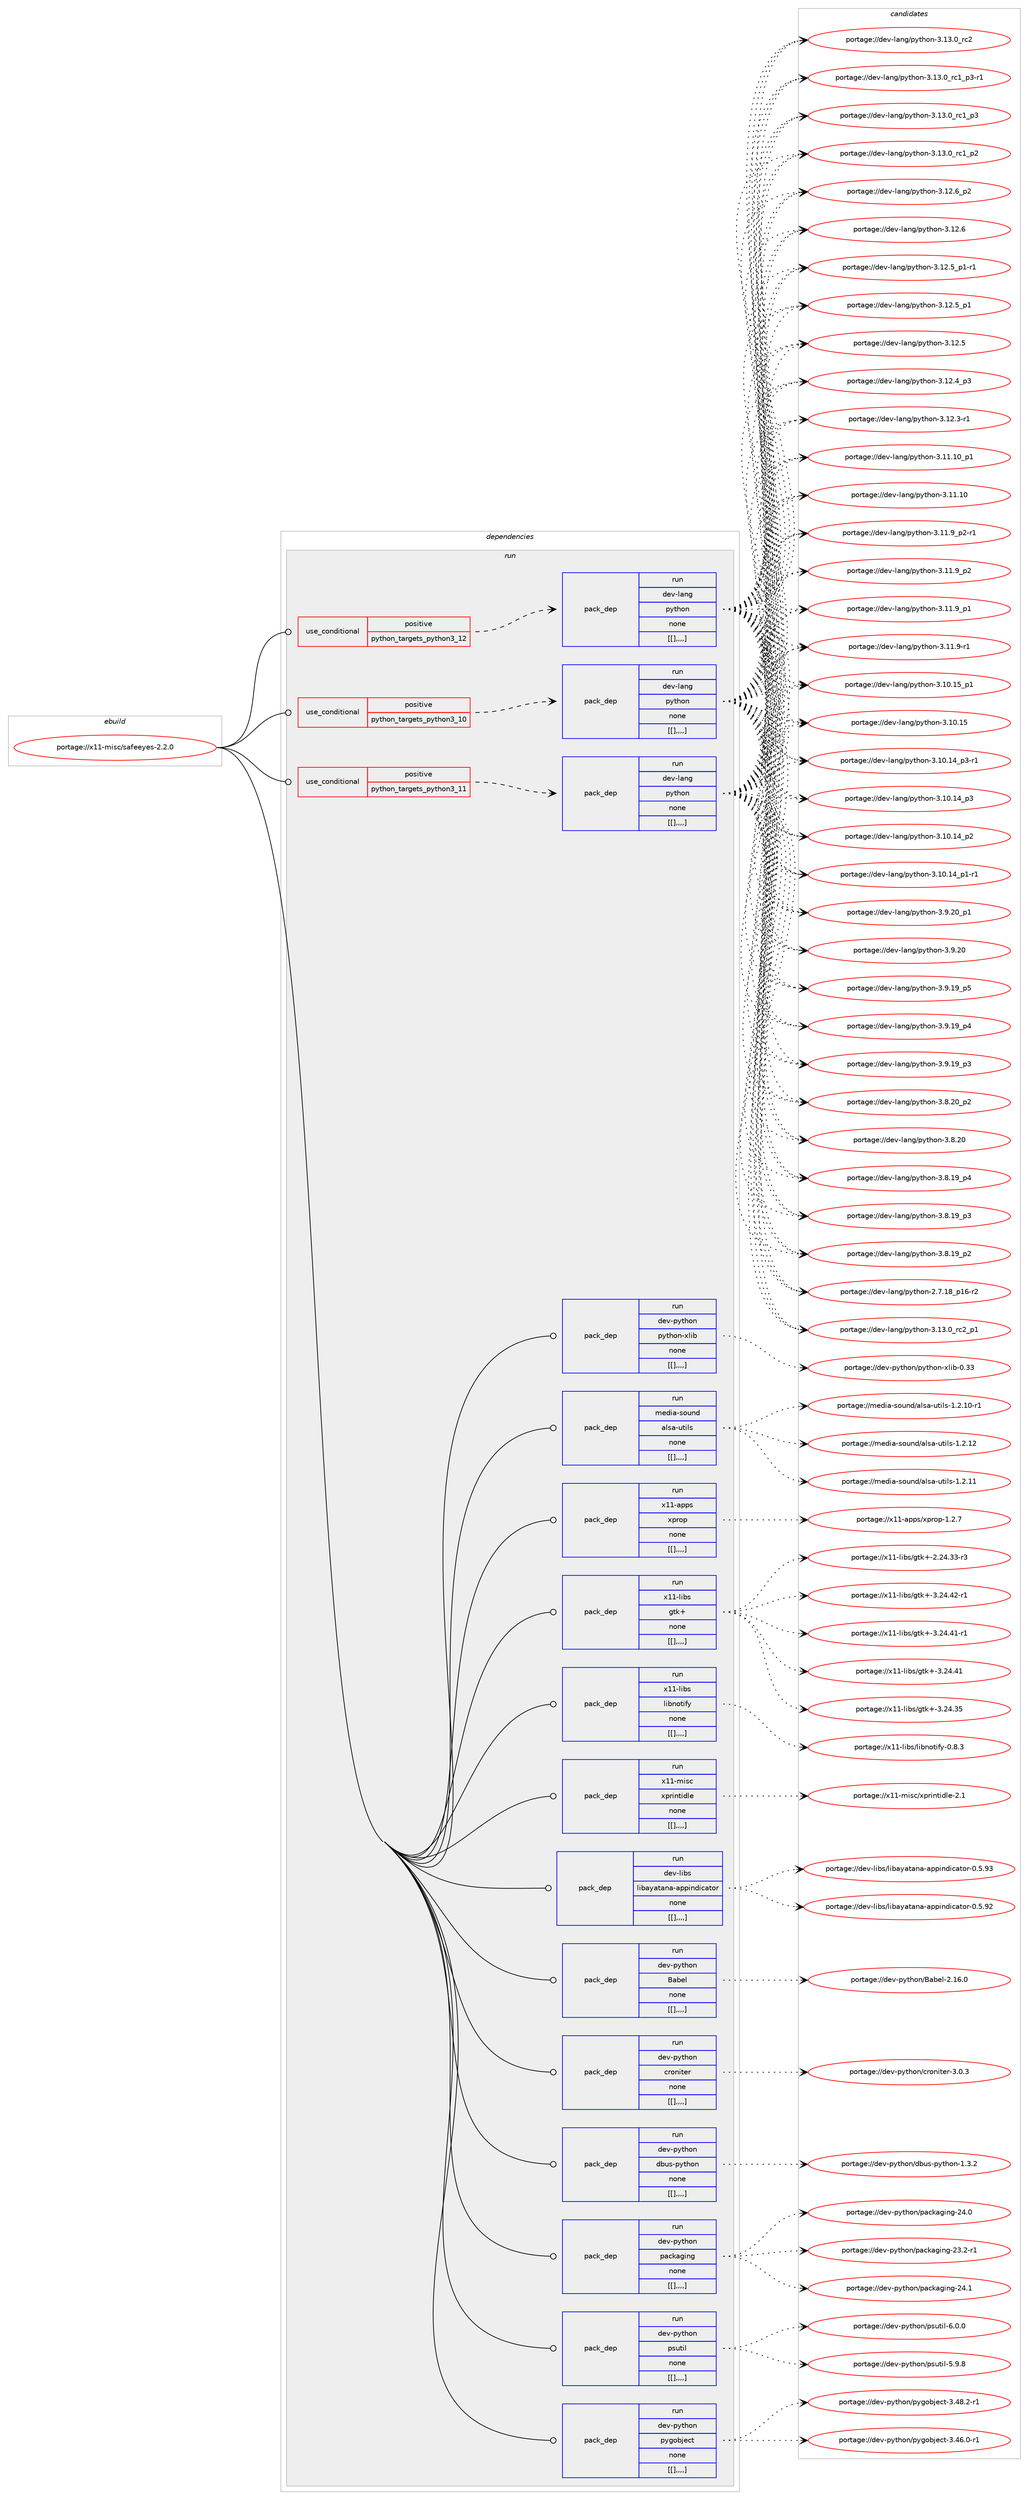 digraph prolog {

# *************
# Graph options
# *************

newrank=true;
concentrate=true;
compound=true;
graph [rankdir=LR,fontname=Helvetica,fontsize=10,ranksep=1.5];#, ranksep=2.5, nodesep=0.2];
edge  [arrowhead=vee];
node  [fontname=Helvetica,fontsize=10];

# **********
# The ebuild
# **********

subgraph cluster_leftcol {
color=gray;
label=<<i>ebuild</i>>;
id [label="portage://x11-misc/safeeyes-2.2.0", color=red, width=4, href="../x11-misc/safeeyes-2.2.0.svg"];
}

# ****************
# The dependencies
# ****************

subgraph cluster_midcol {
color=gray;
label=<<i>dependencies</i>>;
subgraph cluster_compile {
fillcolor="#eeeeee";
style=filled;
label=<<i>compile</i>>;
}
subgraph cluster_compileandrun {
fillcolor="#eeeeee";
style=filled;
label=<<i>compile and run</i>>;
}
subgraph cluster_run {
fillcolor="#eeeeee";
style=filled;
label=<<i>run</i>>;
subgraph cond127798 {
dependency476284 [label=<<TABLE BORDER="0" CELLBORDER="1" CELLSPACING="0" CELLPADDING="4"><TR><TD ROWSPAN="3" CELLPADDING="10">use_conditional</TD></TR><TR><TD>positive</TD></TR><TR><TD>python_targets_python3_10</TD></TR></TABLE>>, shape=none, color=red];
subgraph pack345068 {
dependency476285 [label=<<TABLE BORDER="0" CELLBORDER="1" CELLSPACING="0" CELLPADDING="4" WIDTH="220"><TR><TD ROWSPAN="6" CELLPADDING="30">pack_dep</TD></TR><TR><TD WIDTH="110">run</TD></TR><TR><TD>dev-lang</TD></TR><TR><TD>python</TD></TR><TR><TD>none</TD></TR><TR><TD>[[],,,,]</TD></TR></TABLE>>, shape=none, color=blue];
}
dependency476284:e -> dependency476285:w [weight=20,style="dashed",arrowhead="vee"];
}
id:e -> dependency476284:w [weight=20,style="solid",arrowhead="odot"];
subgraph cond127799 {
dependency476286 [label=<<TABLE BORDER="0" CELLBORDER="1" CELLSPACING="0" CELLPADDING="4"><TR><TD ROWSPAN="3" CELLPADDING="10">use_conditional</TD></TR><TR><TD>positive</TD></TR><TR><TD>python_targets_python3_11</TD></TR></TABLE>>, shape=none, color=red];
subgraph pack345069 {
dependency476287 [label=<<TABLE BORDER="0" CELLBORDER="1" CELLSPACING="0" CELLPADDING="4" WIDTH="220"><TR><TD ROWSPAN="6" CELLPADDING="30">pack_dep</TD></TR><TR><TD WIDTH="110">run</TD></TR><TR><TD>dev-lang</TD></TR><TR><TD>python</TD></TR><TR><TD>none</TD></TR><TR><TD>[[],,,,]</TD></TR></TABLE>>, shape=none, color=blue];
}
dependency476286:e -> dependency476287:w [weight=20,style="dashed",arrowhead="vee"];
}
id:e -> dependency476286:w [weight=20,style="solid",arrowhead="odot"];
subgraph cond127800 {
dependency476288 [label=<<TABLE BORDER="0" CELLBORDER="1" CELLSPACING="0" CELLPADDING="4"><TR><TD ROWSPAN="3" CELLPADDING="10">use_conditional</TD></TR><TR><TD>positive</TD></TR><TR><TD>python_targets_python3_12</TD></TR></TABLE>>, shape=none, color=red];
subgraph pack345070 {
dependency476289 [label=<<TABLE BORDER="0" CELLBORDER="1" CELLSPACING="0" CELLPADDING="4" WIDTH="220"><TR><TD ROWSPAN="6" CELLPADDING="30">pack_dep</TD></TR><TR><TD WIDTH="110">run</TD></TR><TR><TD>dev-lang</TD></TR><TR><TD>python</TD></TR><TR><TD>none</TD></TR><TR><TD>[[],,,,]</TD></TR></TABLE>>, shape=none, color=blue];
}
dependency476288:e -> dependency476289:w [weight=20,style="dashed",arrowhead="vee"];
}
id:e -> dependency476288:w [weight=20,style="solid",arrowhead="odot"];
subgraph pack345071 {
dependency476290 [label=<<TABLE BORDER="0" CELLBORDER="1" CELLSPACING="0" CELLPADDING="4" WIDTH="220"><TR><TD ROWSPAN="6" CELLPADDING="30">pack_dep</TD></TR><TR><TD WIDTH="110">run</TD></TR><TR><TD>dev-libs</TD></TR><TR><TD>libayatana-appindicator</TD></TR><TR><TD>none</TD></TR><TR><TD>[[],,,,]</TD></TR></TABLE>>, shape=none, color=blue];
}
id:e -> dependency476290:w [weight=20,style="solid",arrowhead="odot"];
subgraph pack345072 {
dependency476291 [label=<<TABLE BORDER="0" CELLBORDER="1" CELLSPACING="0" CELLPADDING="4" WIDTH="220"><TR><TD ROWSPAN="6" CELLPADDING="30">pack_dep</TD></TR><TR><TD WIDTH="110">run</TD></TR><TR><TD>dev-python</TD></TR><TR><TD>Babel</TD></TR><TR><TD>none</TD></TR><TR><TD>[[],,,,]</TD></TR></TABLE>>, shape=none, color=blue];
}
id:e -> dependency476291:w [weight=20,style="solid",arrowhead="odot"];
subgraph pack345073 {
dependency476292 [label=<<TABLE BORDER="0" CELLBORDER="1" CELLSPACING="0" CELLPADDING="4" WIDTH="220"><TR><TD ROWSPAN="6" CELLPADDING="30">pack_dep</TD></TR><TR><TD WIDTH="110">run</TD></TR><TR><TD>dev-python</TD></TR><TR><TD>croniter</TD></TR><TR><TD>none</TD></TR><TR><TD>[[],,,,]</TD></TR></TABLE>>, shape=none, color=blue];
}
id:e -> dependency476292:w [weight=20,style="solid",arrowhead="odot"];
subgraph pack345074 {
dependency476293 [label=<<TABLE BORDER="0" CELLBORDER="1" CELLSPACING="0" CELLPADDING="4" WIDTH="220"><TR><TD ROWSPAN="6" CELLPADDING="30">pack_dep</TD></TR><TR><TD WIDTH="110">run</TD></TR><TR><TD>dev-python</TD></TR><TR><TD>dbus-python</TD></TR><TR><TD>none</TD></TR><TR><TD>[[],,,,]</TD></TR></TABLE>>, shape=none, color=blue];
}
id:e -> dependency476293:w [weight=20,style="solid",arrowhead="odot"];
subgraph pack345075 {
dependency476294 [label=<<TABLE BORDER="0" CELLBORDER="1" CELLSPACING="0" CELLPADDING="4" WIDTH="220"><TR><TD ROWSPAN="6" CELLPADDING="30">pack_dep</TD></TR><TR><TD WIDTH="110">run</TD></TR><TR><TD>dev-python</TD></TR><TR><TD>packaging</TD></TR><TR><TD>none</TD></TR><TR><TD>[[],,,,]</TD></TR></TABLE>>, shape=none, color=blue];
}
id:e -> dependency476294:w [weight=20,style="solid",arrowhead="odot"];
subgraph pack345076 {
dependency476295 [label=<<TABLE BORDER="0" CELLBORDER="1" CELLSPACING="0" CELLPADDING="4" WIDTH="220"><TR><TD ROWSPAN="6" CELLPADDING="30">pack_dep</TD></TR><TR><TD WIDTH="110">run</TD></TR><TR><TD>dev-python</TD></TR><TR><TD>psutil</TD></TR><TR><TD>none</TD></TR><TR><TD>[[],,,,]</TD></TR></TABLE>>, shape=none, color=blue];
}
id:e -> dependency476295:w [weight=20,style="solid",arrowhead="odot"];
subgraph pack345077 {
dependency476296 [label=<<TABLE BORDER="0" CELLBORDER="1" CELLSPACING="0" CELLPADDING="4" WIDTH="220"><TR><TD ROWSPAN="6" CELLPADDING="30">pack_dep</TD></TR><TR><TD WIDTH="110">run</TD></TR><TR><TD>dev-python</TD></TR><TR><TD>pygobject</TD></TR><TR><TD>none</TD></TR><TR><TD>[[],,,,]</TD></TR></TABLE>>, shape=none, color=blue];
}
id:e -> dependency476296:w [weight=20,style="solid",arrowhead="odot"];
subgraph pack345078 {
dependency476297 [label=<<TABLE BORDER="0" CELLBORDER="1" CELLSPACING="0" CELLPADDING="4" WIDTH="220"><TR><TD ROWSPAN="6" CELLPADDING="30">pack_dep</TD></TR><TR><TD WIDTH="110">run</TD></TR><TR><TD>dev-python</TD></TR><TR><TD>python-xlib</TD></TR><TR><TD>none</TD></TR><TR><TD>[[],,,,]</TD></TR></TABLE>>, shape=none, color=blue];
}
id:e -> dependency476297:w [weight=20,style="solid",arrowhead="odot"];
subgraph pack345079 {
dependency476298 [label=<<TABLE BORDER="0" CELLBORDER="1" CELLSPACING="0" CELLPADDING="4" WIDTH="220"><TR><TD ROWSPAN="6" CELLPADDING="30">pack_dep</TD></TR><TR><TD WIDTH="110">run</TD></TR><TR><TD>media-sound</TD></TR><TR><TD>alsa-utils</TD></TR><TR><TD>none</TD></TR><TR><TD>[[],,,,]</TD></TR></TABLE>>, shape=none, color=blue];
}
id:e -> dependency476298:w [weight=20,style="solid",arrowhead="odot"];
subgraph pack345080 {
dependency476299 [label=<<TABLE BORDER="0" CELLBORDER="1" CELLSPACING="0" CELLPADDING="4" WIDTH="220"><TR><TD ROWSPAN="6" CELLPADDING="30">pack_dep</TD></TR><TR><TD WIDTH="110">run</TD></TR><TR><TD>x11-apps</TD></TR><TR><TD>xprop</TD></TR><TR><TD>none</TD></TR><TR><TD>[[],,,,]</TD></TR></TABLE>>, shape=none, color=blue];
}
id:e -> dependency476299:w [weight=20,style="solid",arrowhead="odot"];
subgraph pack345081 {
dependency476300 [label=<<TABLE BORDER="0" CELLBORDER="1" CELLSPACING="0" CELLPADDING="4" WIDTH="220"><TR><TD ROWSPAN="6" CELLPADDING="30">pack_dep</TD></TR><TR><TD WIDTH="110">run</TD></TR><TR><TD>x11-libs</TD></TR><TR><TD>gtk+</TD></TR><TR><TD>none</TD></TR><TR><TD>[[],,,,]</TD></TR></TABLE>>, shape=none, color=blue];
}
id:e -> dependency476300:w [weight=20,style="solid",arrowhead="odot"];
subgraph pack345082 {
dependency476301 [label=<<TABLE BORDER="0" CELLBORDER="1" CELLSPACING="0" CELLPADDING="4" WIDTH="220"><TR><TD ROWSPAN="6" CELLPADDING="30">pack_dep</TD></TR><TR><TD WIDTH="110">run</TD></TR><TR><TD>x11-libs</TD></TR><TR><TD>libnotify</TD></TR><TR><TD>none</TD></TR><TR><TD>[[],,,,]</TD></TR></TABLE>>, shape=none, color=blue];
}
id:e -> dependency476301:w [weight=20,style="solid",arrowhead="odot"];
subgraph pack345083 {
dependency476302 [label=<<TABLE BORDER="0" CELLBORDER="1" CELLSPACING="0" CELLPADDING="4" WIDTH="220"><TR><TD ROWSPAN="6" CELLPADDING="30">pack_dep</TD></TR><TR><TD WIDTH="110">run</TD></TR><TR><TD>x11-misc</TD></TR><TR><TD>xprintidle</TD></TR><TR><TD>none</TD></TR><TR><TD>[[],,,,]</TD></TR></TABLE>>, shape=none, color=blue];
}
id:e -> dependency476302:w [weight=20,style="solid",arrowhead="odot"];
}
}

# **************
# The candidates
# **************

subgraph cluster_choices {
rank=same;
color=gray;
label=<<i>candidates</i>>;

subgraph choice345068 {
color=black;
nodesep=1;
choice100101118451089711010347112121116104111110455146495146489511499509511249 [label="portage://dev-lang/python-3.13.0_rc2_p1", color=red, width=4,href="../dev-lang/python-3.13.0_rc2_p1.svg"];
choice10010111845108971101034711212111610411111045514649514648951149950 [label="portage://dev-lang/python-3.13.0_rc2", color=red, width=4,href="../dev-lang/python-3.13.0_rc2.svg"];
choice1001011184510897110103471121211161041111104551464951464895114994995112514511449 [label="portage://dev-lang/python-3.13.0_rc1_p3-r1", color=red, width=4,href="../dev-lang/python-3.13.0_rc1_p3-r1.svg"];
choice100101118451089711010347112121116104111110455146495146489511499499511251 [label="portage://dev-lang/python-3.13.0_rc1_p3", color=red, width=4,href="../dev-lang/python-3.13.0_rc1_p3.svg"];
choice100101118451089711010347112121116104111110455146495146489511499499511250 [label="portage://dev-lang/python-3.13.0_rc1_p2", color=red, width=4,href="../dev-lang/python-3.13.0_rc1_p2.svg"];
choice100101118451089711010347112121116104111110455146495046549511250 [label="portage://dev-lang/python-3.12.6_p2", color=red, width=4,href="../dev-lang/python-3.12.6_p2.svg"];
choice10010111845108971101034711212111610411111045514649504654 [label="portage://dev-lang/python-3.12.6", color=red, width=4,href="../dev-lang/python-3.12.6.svg"];
choice1001011184510897110103471121211161041111104551464950465395112494511449 [label="portage://dev-lang/python-3.12.5_p1-r1", color=red, width=4,href="../dev-lang/python-3.12.5_p1-r1.svg"];
choice100101118451089711010347112121116104111110455146495046539511249 [label="portage://dev-lang/python-3.12.5_p1", color=red, width=4,href="../dev-lang/python-3.12.5_p1.svg"];
choice10010111845108971101034711212111610411111045514649504653 [label="portage://dev-lang/python-3.12.5", color=red, width=4,href="../dev-lang/python-3.12.5.svg"];
choice100101118451089711010347112121116104111110455146495046529511251 [label="portage://dev-lang/python-3.12.4_p3", color=red, width=4,href="../dev-lang/python-3.12.4_p3.svg"];
choice100101118451089711010347112121116104111110455146495046514511449 [label="portage://dev-lang/python-3.12.3-r1", color=red, width=4,href="../dev-lang/python-3.12.3-r1.svg"];
choice10010111845108971101034711212111610411111045514649494649489511249 [label="portage://dev-lang/python-3.11.10_p1", color=red, width=4,href="../dev-lang/python-3.11.10_p1.svg"];
choice1001011184510897110103471121211161041111104551464949464948 [label="portage://dev-lang/python-3.11.10", color=red, width=4,href="../dev-lang/python-3.11.10.svg"];
choice1001011184510897110103471121211161041111104551464949465795112504511449 [label="portage://dev-lang/python-3.11.9_p2-r1", color=red, width=4,href="../dev-lang/python-3.11.9_p2-r1.svg"];
choice100101118451089711010347112121116104111110455146494946579511250 [label="portage://dev-lang/python-3.11.9_p2", color=red, width=4,href="../dev-lang/python-3.11.9_p2.svg"];
choice100101118451089711010347112121116104111110455146494946579511249 [label="portage://dev-lang/python-3.11.9_p1", color=red, width=4,href="../dev-lang/python-3.11.9_p1.svg"];
choice100101118451089711010347112121116104111110455146494946574511449 [label="portage://dev-lang/python-3.11.9-r1", color=red, width=4,href="../dev-lang/python-3.11.9-r1.svg"];
choice10010111845108971101034711212111610411111045514649484649539511249 [label="portage://dev-lang/python-3.10.15_p1", color=red, width=4,href="../dev-lang/python-3.10.15_p1.svg"];
choice1001011184510897110103471121211161041111104551464948464953 [label="portage://dev-lang/python-3.10.15", color=red, width=4,href="../dev-lang/python-3.10.15.svg"];
choice100101118451089711010347112121116104111110455146494846495295112514511449 [label="portage://dev-lang/python-3.10.14_p3-r1", color=red, width=4,href="../dev-lang/python-3.10.14_p3-r1.svg"];
choice10010111845108971101034711212111610411111045514649484649529511251 [label="portage://dev-lang/python-3.10.14_p3", color=red, width=4,href="../dev-lang/python-3.10.14_p3.svg"];
choice10010111845108971101034711212111610411111045514649484649529511250 [label="portage://dev-lang/python-3.10.14_p2", color=red, width=4,href="../dev-lang/python-3.10.14_p2.svg"];
choice100101118451089711010347112121116104111110455146494846495295112494511449 [label="portage://dev-lang/python-3.10.14_p1-r1", color=red, width=4,href="../dev-lang/python-3.10.14_p1-r1.svg"];
choice100101118451089711010347112121116104111110455146574650489511249 [label="portage://dev-lang/python-3.9.20_p1", color=red, width=4,href="../dev-lang/python-3.9.20_p1.svg"];
choice10010111845108971101034711212111610411111045514657465048 [label="portage://dev-lang/python-3.9.20", color=red, width=4,href="../dev-lang/python-3.9.20.svg"];
choice100101118451089711010347112121116104111110455146574649579511253 [label="portage://dev-lang/python-3.9.19_p5", color=red, width=4,href="../dev-lang/python-3.9.19_p5.svg"];
choice100101118451089711010347112121116104111110455146574649579511252 [label="portage://dev-lang/python-3.9.19_p4", color=red, width=4,href="../dev-lang/python-3.9.19_p4.svg"];
choice100101118451089711010347112121116104111110455146574649579511251 [label="portage://dev-lang/python-3.9.19_p3", color=red, width=4,href="../dev-lang/python-3.9.19_p3.svg"];
choice100101118451089711010347112121116104111110455146564650489511250 [label="portage://dev-lang/python-3.8.20_p2", color=red, width=4,href="../dev-lang/python-3.8.20_p2.svg"];
choice10010111845108971101034711212111610411111045514656465048 [label="portage://dev-lang/python-3.8.20", color=red, width=4,href="../dev-lang/python-3.8.20.svg"];
choice100101118451089711010347112121116104111110455146564649579511252 [label="portage://dev-lang/python-3.8.19_p4", color=red, width=4,href="../dev-lang/python-3.8.19_p4.svg"];
choice100101118451089711010347112121116104111110455146564649579511251 [label="portage://dev-lang/python-3.8.19_p3", color=red, width=4,href="../dev-lang/python-3.8.19_p3.svg"];
choice100101118451089711010347112121116104111110455146564649579511250 [label="portage://dev-lang/python-3.8.19_p2", color=red, width=4,href="../dev-lang/python-3.8.19_p2.svg"];
choice100101118451089711010347112121116104111110455046554649569511249544511450 [label="portage://dev-lang/python-2.7.18_p16-r2", color=red, width=4,href="../dev-lang/python-2.7.18_p16-r2.svg"];
dependency476285:e -> choice100101118451089711010347112121116104111110455146495146489511499509511249:w [style=dotted,weight="100"];
dependency476285:e -> choice10010111845108971101034711212111610411111045514649514648951149950:w [style=dotted,weight="100"];
dependency476285:e -> choice1001011184510897110103471121211161041111104551464951464895114994995112514511449:w [style=dotted,weight="100"];
dependency476285:e -> choice100101118451089711010347112121116104111110455146495146489511499499511251:w [style=dotted,weight="100"];
dependency476285:e -> choice100101118451089711010347112121116104111110455146495146489511499499511250:w [style=dotted,weight="100"];
dependency476285:e -> choice100101118451089711010347112121116104111110455146495046549511250:w [style=dotted,weight="100"];
dependency476285:e -> choice10010111845108971101034711212111610411111045514649504654:w [style=dotted,weight="100"];
dependency476285:e -> choice1001011184510897110103471121211161041111104551464950465395112494511449:w [style=dotted,weight="100"];
dependency476285:e -> choice100101118451089711010347112121116104111110455146495046539511249:w [style=dotted,weight="100"];
dependency476285:e -> choice10010111845108971101034711212111610411111045514649504653:w [style=dotted,weight="100"];
dependency476285:e -> choice100101118451089711010347112121116104111110455146495046529511251:w [style=dotted,weight="100"];
dependency476285:e -> choice100101118451089711010347112121116104111110455146495046514511449:w [style=dotted,weight="100"];
dependency476285:e -> choice10010111845108971101034711212111610411111045514649494649489511249:w [style=dotted,weight="100"];
dependency476285:e -> choice1001011184510897110103471121211161041111104551464949464948:w [style=dotted,weight="100"];
dependency476285:e -> choice1001011184510897110103471121211161041111104551464949465795112504511449:w [style=dotted,weight="100"];
dependency476285:e -> choice100101118451089711010347112121116104111110455146494946579511250:w [style=dotted,weight="100"];
dependency476285:e -> choice100101118451089711010347112121116104111110455146494946579511249:w [style=dotted,weight="100"];
dependency476285:e -> choice100101118451089711010347112121116104111110455146494946574511449:w [style=dotted,weight="100"];
dependency476285:e -> choice10010111845108971101034711212111610411111045514649484649539511249:w [style=dotted,weight="100"];
dependency476285:e -> choice1001011184510897110103471121211161041111104551464948464953:w [style=dotted,weight="100"];
dependency476285:e -> choice100101118451089711010347112121116104111110455146494846495295112514511449:w [style=dotted,weight="100"];
dependency476285:e -> choice10010111845108971101034711212111610411111045514649484649529511251:w [style=dotted,weight="100"];
dependency476285:e -> choice10010111845108971101034711212111610411111045514649484649529511250:w [style=dotted,weight="100"];
dependency476285:e -> choice100101118451089711010347112121116104111110455146494846495295112494511449:w [style=dotted,weight="100"];
dependency476285:e -> choice100101118451089711010347112121116104111110455146574650489511249:w [style=dotted,weight="100"];
dependency476285:e -> choice10010111845108971101034711212111610411111045514657465048:w [style=dotted,weight="100"];
dependency476285:e -> choice100101118451089711010347112121116104111110455146574649579511253:w [style=dotted,weight="100"];
dependency476285:e -> choice100101118451089711010347112121116104111110455146574649579511252:w [style=dotted,weight="100"];
dependency476285:e -> choice100101118451089711010347112121116104111110455146574649579511251:w [style=dotted,weight="100"];
dependency476285:e -> choice100101118451089711010347112121116104111110455146564650489511250:w [style=dotted,weight="100"];
dependency476285:e -> choice10010111845108971101034711212111610411111045514656465048:w [style=dotted,weight="100"];
dependency476285:e -> choice100101118451089711010347112121116104111110455146564649579511252:w [style=dotted,weight="100"];
dependency476285:e -> choice100101118451089711010347112121116104111110455146564649579511251:w [style=dotted,weight="100"];
dependency476285:e -> choice100101118451089711010347112121116104111110455146564649579511250:w [style=dotted,weight="100"];
dependency476285:e -> choice100101118451089711010347112121116104111110455046554649569511249544511450:w [style=dotted,weight="100"];
}
subgraph choice345069 {
color=black;
nodesep=1;
choice100101118451089711010347112121116104111110455146495146489511499509511249 [label="portage://dev-lang/python-3.13.0_rc2_p1", color=red, width=4,href="../dev-lang/python-3.13.0_rc2_p1.svg"];
choice10010111845108971101034711212111610411111045514649514648951149950 [label="portage://dev-lang/python-3.13.0_rc2", color=red, width=4,href="../dev-lang/python-3.13.0_rc2.svg"];
choice1001011184510897110103471121211161041111104551464951464895114994995112514511449 [label="portage://dev-lang/python-3.13.0_rc1_p3-r1", color=red, width=4,href="../dev-lang/python-3.13.0_rc1_p3-r1.svg"];
choice100101118451089711010347112121116104111110455146495146489511499499511251 [label="portage://dev-lang/python-3.13.0_rc1_p3", color=red, width=4,href="../dev-lang/python-3.13.0_rc1_p3.svg"];
choice100101118451089711010347112121116104111110455146495146489511499499511250 [label="portage://dev-lang/python-3.13.0_rc1_p2", color=red, width=4,href="../dev-lang/python-3.13.0_rc1_p2.svg"];
choice100101118451089711010347112121116104111110455146495046549511250 [label="portage://dev-lang/python-3.12.6_p2", color=red, width=4,href="../dev-lang/python-3.12.6_p2.svg"];
choice10010111845108971101034711212111610411111045514649504654 [label="portage://dev-lang/python-3.12.6", color=red, width=4,href="../dev-lang/python-3.12.6.svg"];
choice1001011184510897110103471121211161041111104551464950465395112494511449 [label="portage://dev-lang/python-3.12.5_p1-r1", color=red, width=4,href="../dev-lang/python-3.12.5_p1-r1.svg"];
choice100101118451089711010347112121116104111110455146495046539511249 [label="portage://dev-lang/python-3.12.5_p1", color=red, width=4,href="../dev-lang/python-3.12.5_p1.svg"];
choice10010111845108971101034711212111610411111045514649504653 [label="portage://dev-lang/python-3.12.5", color=red, width=4,href="../dev-lang/python-3.12.5.svg"];
choice100101118451089711010347112121116104111110455146495046529511251 [label="portage://dev-lang/python-3.12.4_p3", color=red, width=4,href="../dev-lang/python-3.12.4_p3.svg"];
choice100101118451089711010347112121116104111110455146495046514511449 [label="portage://dev-lang/python-3.12.3-r1", color=red, width=4,href="../dev-lang/python-3.12.3-r1.svg"];
choice10010111845108971101034711212111610411111045514649494649489511249 [label="portage://dev-lang/python-3.11.10_p1", color=red, width=4,href="../dev-lang/python-3.11.10_p1.svg"];
choice1001011184510897110103471121211161041111104551464949464948 [label="portage://dev-lang/python-3.11.10", color=red, width=4,href="../dev-lang/python-3.11.10.svg"];
choice1001011184510897110103471121211161041111104551464949465795112504511449 [label="portage://dev-lang/python-3.11.9_p2-r1", color=red, width=4,href="../dev-lang/python-3.11.9_p2-r1.svg"];
choice100101118451089711010347112121116104111110455146494946579511250 [label="portage://dev-lang/python-3.11.9_p2", color=red, width=4,href="../dev-lang/python-3.11.9_p2.svg"];
choice100101118451089711010347112121116104111110455146494946579511249 [label="portage://dev-lang/python-3.11.9_p1", color=red, width=4,href="../dev-lang/python-3.11.9_p1.svg"];
choice100101118451089711010347112121116104111110455146494946574511449 [label="portage://dev-lang/python-3.11.9-r1", color=red, width=4,href="../dev-lang/python-3.11.9-r1.svg"];
choice10010111845108971101034711212111610411111045514649484649539511249 [label="portage://dev-lang/python-3.10.15_p1", color=red, width=4,href="../dev-lang/python-3.10.15_p1.svg"];
choice1001011184510897110103471121211161041111104551464948464953 [label="portage://dev-lang/python-3.10.15", color=red, width=4,href="../dev-lang/python-3.10.15.svg"];
choice100101118451089711010347112121116104111110455146494846495295112514511449 [label="portage://dev-lang/python-3.10.14_p3-r1", color=red, width=4,href="../dev-lang/python-3.10.14_p3-r1.svg"];
choice10010111845108971101034711212111610411111045514649484649529511251 [label="portage://dev-lang/python-3.10.14_p3", color=red, width=4,href="../dev-lang/python-3.10.14_p3.svg"];
choice10010111845108971101034711212111610411111045514649484649529511250 [label="portage://dev-lang/python-3.10.14_p2", color=red, width=4,href="../dev-lang/python-3.10.14_p2.svg"];
choice100101118451089711010347112121116104111110455146494846495295112494511449 [label="portage://dev-lang/python-3.10.14_p1-r1", color=red, width=4,href="../dev-lang/python-3.10.14_p1-r1.svg"];
choice100101118451089711010347112121116104111110455146574650489511249 [label="portage://dev-lang/python-3.9.20_p1", color=red, width=4,href="../dev-lang/python-3.9.20_p1.svg"];
choice10010111845108971101034711212111610411111045514657465048 [label="portage://dev-lang/python-3.9.20", color=red, width=4,href="../dev-lang/python-3.9.20.svg"];
choice100101118451089711010347112121116104111110455146574649579511253 [label="portage://dev-lang/python-3.9.19_p5", color=red, width=4,href="../dev-lang/python-3.9.19_p5.svg"];
choice100101118451089711010347112121116104111110455146574649579511252 [label="portage://dev-lang/python-3.9.19_p4", color=red, width=4,href="../dev-lang/python-3.9.19_p4.svg"];
choice100101118451089711010347112121116104111110455146574649579511251 [label="portage://dev-lang/python-3.9.19_p3", color=red, width=4,href="../dev-lang/python-3.9.19_p3.svg"];
choice100101118451089711010347112121116104111110455146564650489511250 [label="portage://dev-lang/python-3.8.20_p2", color=red, width=4,href="../dev-lang/python-3.8.20_p2.svg"];
choice10010111845108971101034711212111610411111045514656465048 [label="portage://dev-lang/python-3.8.20", color=red, width=4,href="../dev-lang/python-3.8.20.svg"];
choice100101118451089711010347112121116104111110455146564649579511252 [label="portage://dev-lang/python-3.8.19_p4", color=red, width=4,href="../dev-lang/python-3.8.19_p4.svg"];
choice100101118451089711010347112121116104111110455146564649579511251 [label="portage://dev-lang/python-3.8.19_p3", color=red, width=4,href="../dev-lang/python-3.8.19_p3.svg"];
choice100101118451089711010347112121116104111110455146564649579511250 [label="portage://dev-lang/python-3.8.19_p2", color=red, width=4,href="../dev-lang/python-3.8.19_p2.svg"];
choice100101118451089711010347112121116104111110455046554649569511249544511450 [label="portage://dev-lang/python-2.7.18_p16-r2", color=red, width=4,href="../dev-lang/python-2.7.18_p16-r2.svg"];
dependency476287:e -> choice100101118451089711010347112121116104111110455146495146489511499509511249:w [style=dotted,weight="100"];
dependency476287:e -> choice10010111845108971101034711212111610411111045514649514648951149950:w [style=dotted,weight="100"];
dependency476287:e -> choice1001011184510897110103471121211161041111104551464951464895114994995112514511449:w [style=dotted,weight="100"];
dependency476287:e -> choice100101118451089711010347112121116104111110455146495146489511499499511251:w [style=dotted,weight="100"];
dependency476287:e -> choice100101118451089711010347112121116104111110455146495146489511499499511250:w [style=dotted,weight="100"];
dependency476287:e -> choice100101118451089711010347112121116104111110455146495046549511250:w [style=dotted,weight="100"];
dependency476287:e -> choice10010111845108971101034711212111610411111045514649504654:w [style=dotted,weight="100"];
dependency476287:e -> choice1001011184510897110103471121211161041111104551464950465395112494511449:w [style=dotted,weight="100"];
dependency476287:e -> choice100101118451089711010347112121116104111110455146495046539511249:w [style=dotted,weight="100"];
dependency476287:e -> choice10010111845108971101034711212111610411111045514649504653:w [style=dotted,weight="100"];
dependency476287:e -> choice100101118451089711010347112121116104111110455146495046529511251:w [style=dotted,weight="100"];
dependency476287:e -> choice100101118451089711010347112121116104111110455146495046514511449:w [style=dotted,weight="100"];
dependency476287:e -> choice10010111845108971101034711212111610411111045514649494649489511249:w [style=dotted,weight="100"];
dependency476287:e -> choice1001011184510897110103471121211161041111104551464949464948:w [style=dotted,weight="100"];
dependency476287:e -> choice1001011184510897110103471121211161041111104551464949465795112504511449:w [style=dotted,weight="100"];
dependency476287:e -> choice100101118451089711010347112121116104111110455146494946579511250:w [style=dotted,weight="100"];
dependency476287:e -> choice100101118451089711010347112121116104111110455146494946579511249:w [style=dotted,weight="100"];
dependency476287:e -> choice100101118451089711010347112121116104111110455146494946574511449:w [style=dotted,weight="100"];
dependency476287:e -> choice10010111845108971101034711212111610411111045514649484649539511249:w [style=dotted,weight="100"];
dependency476287:e -> choice1001011184510897110103471121211161041111104551464948464953:w [style=dotted,weight="100"];
dependency476287:e -> choice100101118451089711010347112121116104111110455146494846495295112514511449:w [style=dotted,weight="100"];
dependency476287:e -> choice10010111845108971101034711212111610411111045514649484649529511251:w [style=dotted,weight="100"];
dependency476287:e -> choice10010111845108971101034711212111610411111045514649484649529511250:w [style=dotted,weight="100"];
dependency476287:e -> choice100101118451089711010347112121116104111110455146494846495295112494511449:w [style=dotted,weight="100"];
dependency476287:e -> choice100101118451089711010347112121116104111110455146574650489511249:w [style=dotted,weight="100"];
dependency476287:e -> choice10010111845108971101034711212111610411111045514657465048:w [style=dotted,weight="100"];
dependency476287:e -> choice100101118451089711010347112121116104111110455146574649579511253:w [style=dotted,weight="100"];
dependency476287:e -> choice100101118451089711010347112121116104111110455146574649579511252:w [style=dotted,weight="100"];
dependency476287:e -> choice100101118451089711010347112121116104111110455146574649579511251:w [style=dotted,weight="100"];
dependency476287:e -> choice100101118451089711010347112121116104111110455146564650489511250:w [style=dotted,weight="100"];
dependency476287:e -> choice10010111845108971101034711212111610411111045514656465048:w [style=dotted,weight="100"];
dependency476287:e -> choice100101118451089711010347112121116104111110455146564649579511252:w [style=dotted,weight="100"];
dependency476287:e -> choice100101118451089711010347112121116104111110455146564649579511251:w [style=dotted,weight="100"];
dependency476287:e -> choice100101118451089711010347112121116104111110455146564649579511250:w [style=dotted,weight="100"];
dependency476287:e -> choice100101118451089711010347112121116104111110455046554649569511249544511450:w [style=dotted,weight="100"];
}
subgraph choice345070 {
color=black;
nodesep=1;
choice100101118451089711010347112121116104111110455146495146489511499509511249 [label="portage://dev-lang/python-3.13.0_rc2_p1", color=red, width=4,href="../dev-lang/python-3.13.0_rc2_p1.svg"];
choice10010111845108971101034711212111610411111045514649514648951149950 [label="portage://dev-lang/python-3.13.0_rc2", color=red, width=4,href="../dev-lang/python-3.13.0_rc2.svg"];
choice1001011184510897110103471121211161041111104551464951464895114994995112514511449 [label="portage://dev-lang/python-3.13.0_rc1_p3-r1", color=red, width=4,href="../dev-lang/python-3.13.0_rc1_p3-r1.svg"];
choice100101118451089711010347112121116104111110455146495146489511499499511251 [label="portage://dev-lang/python-3.13.0_rc1_p3", color=red, width=4,href="../dev-lang/python-3.13.0_rc1_p3.svg"];
choice100101118451089711010347112121116104111110455146495146489511499499511250 [label="portage://dev-lang/python-3.13.0_rc1_p2", color=red, width=4,href="../dev-lang/python-3.13.0_rc1_p2.svg"];
choice100101118451089711010347112121116104111110455146495046549511250 [label="portage://dev-lang/python-3.12.6_p2", color=red, width=4,href="../dev-lang/python-3.12.6_p2.svg"];
choice10010111845108971101034711212111610411111045514649504654 [label="portage://dev-lang/python-3.12.6", color=red, width=4,href="../dev-lang/python-3.12.6.svg"];
choice1001011184510897110103471121211161041111104551464950465395112494511449 [label="portage://dev-lang/python-3.12.5_p1-r1", color=red, width=4,href="../dev-lang/python-3.12.5_p1-r1.svg"];
choice100101118451089711010347112121116104111110455146495046539511249 [label="portage://dev-lang/python-3.12.5_p1", color=red, width=4,href="../dev-lang/python-3.12.5_p1.svg"];
choice10010111845108971101034711212111610411111045514649504653 [label="portage://dev-lang/python-3.12.5", color=red, width=4,href="../dev-lang/python-3.12.5.svg"];
choice100101118451089711010347112121116104111110455146495046529511251 [label="portage://dev-lang/python-3.12.4_p3", color=red, width=4,href="../dev-lang/python-3.12.4_p3.svg"];
choice100101118451089711010347112121116104111110455146495046514511449 [label="portage://dev-lang/python-3.12.3-r1", color=red, width=4,href="../dev-lang/python-3.12.3-r1.svg"];
choice10010111845108971101034711212111610411111045514649494649489511249 [label="portage://dev-lang/python-3.11.10_p1", color=red, width=4,href="../dev-lang/python-3.11.10_p1.svg"];
choice1001011184510897110103471121211161041111104551464949464948 [label="portage://dev-lang/python-3.11.10", color=red, width=4,href="../dev-lang/python-3.11.10.svg"];
choice1001011184510897110103471121211161041111104551464949465795112504511449 [label="portage://dev-lang/python-3.11.9_p2-r1", color=red, width=4,href="../dev-lang/python-3.11.9_p2-r1.svg"];
choice100101118451089711010347112121116104111110455146494946579511250 [label="portage://dev-lang/python-3.11.9_p2", color=red, width=4,href="../dev-lang/python-3.11.9_p2.svg"];
choice100101118451089711010347112121116104111110455146494946579511249 [label="portage://dev-lang/python-3.11.9_p1", color=red, width=4,href="../dev-lang/python-3.11.9_p1.svg"];
choice100101118451089711010347112121116104111110455146494946574511449 [label="portage://dev-lang/python-3.11.9-r1", color=red, width=4,href="../dev-lang/python-3.11.9-r1.svg"];
choice10010111845108971101034711212111610411111045514649484649539511249 [label="portage://dev-lang/python-3.10.15_p1", color=red, width=4,href="../dev-lang/python-3.10.15_p1.svg"];
choice1001011184510897110103471121211161041111104551464948464953 [label="portage://dev-lang/python-3.10.15", color=red, width=4,href="../dev-lang/python-3.10.15.svg"];
choice100101118451089711010347112121116104111110455146494846495295112514511449 [label="portage://dev-lang/python-3.10.14_p3-r1", color=red, width=4,href="../dev-lang/python-3.10.14_p3-r1.svg"];
choice10010111845108971101034711212111610411111045514649484649529511251 [label="portage://dev-lang/python-3.10.14_p3", color=red, width=4,href="../dev-lang/python-3.10.14_p3.svg"];
choice10010111845108971101034711212111610411111045514649484649529511250 [label="portage://dev-lang/python-3.10.14_p2", color=red, width=4,href="../dev-lang/python-3.10.14_p2.svg"];
choice100101118451089711010347112121116104111110455146494846495295112494511449 [label="portage://dev-lang/python-3.10.14_p1-r1", color=red, width=4,href="../dev-lang/python-3.10.14_p1-r1.svg"];
choice100101118451089711010347112121116104111110455146574650489511249 [label="portage://dev-lang/python-3.9.20_p1", color=red, width=4,href="../dev-lang/python-3.9.20_p1.svg"];
choice10010111845108971101034711212111610411111045514657465048 [label="portage://dev-lang/python-3.9.20", color=red, width=4,href="../dev-lang/python-3.9.20.svg"];
choice100101118451089711010347112121116104111110455146574649579511253 [label="portage://dev-lang/python-3.9.19_p5", color=red, width=4,href="../dev-lang/python-3.9.19_p5.svg"];
choice100101118451089711010347112121116104111110455146574649579511252 [label="portage://dev-lang/python-3.9.19_p4", color=red, width=4,href="../dev-lang/python-3.9.19_p4.svg"];
choice100101118451089711010347112121116104111110455146574649579511251 [label="portage://dev-lang/python-3.9.19_p3", color=red, width=4,href="../dev-lang/python-3.9.19_p3.svg"];
choice100101118451089711010347112121116104111110455146564650489511250 [label="portage://dev-lang/python-3.8.20_p2", color=red, width=4,href="../dev-lang/python-3.8.20_p2.svg"];
choice10010111845108971101034711212111610411111045514656465048 [label="portage://dev-lang/python-3.8.20", color=red, width=4,href="../dev-lang/python-3.8.20.svg"];
choice100101118451089711010347112121116104111110455146564649579511252 [label="portage://dev-lang/python-3.8.19_p4", color=red, width=4,href="../dev-lang/python-3.8.19_p4.svg"];
choice100101118451089711010347112121116104111110455146564649579511251 [label="portage://dev-lang/python-3.8.19_p3", color=red, width=4,href="../dev-lang/python-3.8.19_p3.svg"];
choice100101118451089711010347112121116104111110455146564649579511250 [label="portage://dev-lang/python-3.8.19_p2", color=red, width=4,href="../dev-lang/python-3.8.19_p2.svg"];
choice100101118451089711010347112121116104111110455046554649569511249544511450 [label="portage://dev-lang/python-2.7.18_p16-r2", color=red, width=4,href="../dev-lang/python-2.7.18_p16-r2.svg"];
dependency476289:e -> choice100101118451089711010347112121116104111110455146495146489511499509511249:w [style=dotted,weight="100"];
dependency476289:e -> choice10010111845108971101034711212111610411111045514649514648951149950:w [style=dotted,weight="100"];
dependency476289:e -> choice1001011184510897110103471121211161041111104551464951464895114994995112514511449:w [style=dotted,weight="100"];
dependency476289:e -> choice100101118451089711010347112121116104111110455146495146489511499499511251:w [style=dotted,weight="100"];
dependency476289:e -> choice100101118451089711010347112121116104111110455146495146489511499499511250:w [style=dotted,weight="100"];
dependency476289:e -> choice100101118451089711010347112121116104111110455146495046549511250:w [style=dotted,weight="100"];
dependency476289:e -> choice10010111845108971101034711212111610411111045514649504654:w [style=dotted,weight="100"];
dependency476289:e -> choice1001011184510897110103471121211161041111104551464950465395112494511449:w [style=dotted,weight="100"];
dependency476289:e -> choice100101118451089711010347112121116104111110455146495046539511249:w [style=dotted,weight="100"];
dependency476289:e -> choice10010111845108971101034711212111610411111045514649504653:w [style=dotted,weight="100"];
dependency476289:e -> choice100101118451089711010347112121116104111110455146495046529511251:w [style=dotted,weight="100"];
dependency476289:e -> choice100101118451089711010347112121116104111110455146495046514511449:w [style=dotted,weight="100"];
dependency476289:e -> choice10010111845108971101034711212111610411111045514649494649489511249:w [style=dotted,weight="100"];
dependency476289:e -> choice1001011184510897110103471121211161041111104551464949464948:w [style=dotted,weight="100"];
dependency476289:e -> choice1001011184510897110103471121211161041111104551464949465795112504511449:w [style=dotted,weight="100"];
dependency476289:e -> choice100101118451089711010347112121116104111110455146494946579511250:w [style=dotted,weight="100"];
dependency476289:e -> choice100101118451089711010347112121116104111110455146494946579511249:w [style=dotted,weight="100"];
dependency476289:e -> choice100101118451089711010347112121116104111110455146494946574511449:w [style=dotted,weight="100"];
dependency476289:e -> choice10010111845108971101034711212111610411111045514649484649539511249:w [style=dotted,weight="100"];
dependency476289:e -> choice1001011184510897110103471121211161041111104551464948464953:w [style=dotted,weight="100"];
dependency476289:e -> choice100101118451089711010347112121116104111110455146494846495295112514511449:w [style=dotted,weight="100"];
dependency476289:e -> choice10010111845108971101034711212111610411111045514649484649529511251:w [style=dotted,weight="100"];
dependency476289:e -> choice10010111845108971101034711212111610411111045514649484649529511250:w [style=dotted,weight="100"];
dependency476289:e -> choice100101118451089711010347112121116104111110455146494846495295112494511449:w [style=dotted,weight="100"];
dependency476289:e -> choice100101118451089711010347112121116104111110455146574650489511249:w [style=dotted,weight="100"];
dependency476289:e -> choice10010111845108971101034711212111610411111045514657465048:w [style=dotted,weight="100"];
dependency476289:e -> choice100101118451089711010347112121116104111110455146574649579511253:w [style=dotted,weight="100"];
dependency476289:e -> choice100101118451089711010347112121116104111110455146574649579511252:w [style=dotted,weight="100"];
dependency476289:e -> choice100101118451089711010347112121116104111110455146574649579511251:w [style=dotted,weight="100"];
dependency476289:e -> choice100101118451089711010347112121116104111110455146564650489511250:w [style=dotted,weight="100"];
dependency476289:e -> choice10010111845108971101034711212111610411111045514656465048:w [style=dotted,weight="100"];
dependency476289:e -> choice100101118451089711010347112121116104111110455146564649579511252:w [style=dotted,weight="100"];
dependency476289:e -> choice100101118451089711010347112121116104111110455146564649579511251:w [style=dotted,weight="100"];
dependency476289:e -> choice100101118451089711010347112121116104111110455146564649579511250:w [style=dotted,weight="100"];
dependency476289:e -> choice100101118451089711010347112121116104111110455046554649569511249544511450:w [style=dotted,weight="100"];
}
subgraph choice345071 {
color=black;
nodesep=1;
choice10010111845108105981154710810598971219711697110974597112112105110100105999711611111445484653465751 [label="portage://dev-libs/libayatana-appindicator-0.5.93", color=red, width=4,href="../dev-libs/libayatana-appindicator-0.5.93.svg"];
choice10010111845108105981154710810598971219711697110974597112112105110100105999711611111445484653465750 [label="portage://dev-libs/libayatana-appindicator-0.5.92", color=red, width=4,href="../dev-libs/libayatana-appindicator-0.5.92.svg"];
dependency476290:e -> choice10010111845108105981154710810598971219711697110974597112112105110100105999711611111445484653465751:w [style=dotted,weight="100"];
dependency476290:e -> choice10010111845108105981154710810598971219711697110974597112112105110100105999711611111445484653465750:w [style=dotted,weight="100"];
}
subgraph choice345072 {
color=black;
nodesep=1;
choice100101118451121211161041111104766979810110845504649544648 [label="portage://dev-python/Babel-2.16.0", color=red, width=4,href="../dev-python/Babel-2.16.0.svg"];
dependency476291:e -> choice100101118451121211161041111104766979810110845504649544648:w [style=dotted,weight="100"];
}
subgraph choice345073 {
color=black;
nodesep=1;
choice100101118451121211161041111104799114111110105116101114455146484651 [label="portage://dev-python/croniter-3.0.3", color=red, width=4,href="../dev-python/croniter-3.0.3.svg"];
dependency476292:e -> choice100101118451121211161041111104799114111110105116101114455146484651:w [style=dotted,weight="100"];
}
subgraph choice345074 {
color=black;
nodesep=1;
choice10010111845112121116104111110471009811711545112121116104111110454946514650 [label="portage://dev-python/dbus-python-1.3.2", color=red, width=4,href="../dev-python/dbus-python-1.3.2.svg"];
dependency476293:e -> choice10010111845112121116104111110471009811711545112121116104111110454946514650:w [style=dotted,weight="100"];
}
subgraph choice345075 {
color=black;
nodesep=1;
choice10010111845112121116104111110471129799107971031051101034550524649 [label="portage://dev-python/packaging-24.1", color=red, width=4,href="../dev-python/packaging-24.1.svg"];
choice10010111845112121116104111110471129799107971031051101034550524648 [label="portage://dev-python/packaging-24.0", color=red, width=4,href="../dev-python/packaging-24.0.svg"];
choice100101118451121211161041111104711297991079710310511010345505146504511449 [label="portage://dev-python/packaging-23.2-r1", color=red, width=4,href="../dev-python/packaging-23.2-r1.svg"];
dependency476294:e -> choice10010111845112121116104111110471129799107971031051101034550524649:w [style=dotted,weight="100"];
dependency476294:e -> choice10010111845112121116104111110471129799107971031051101034550524648:w [style=dotted,weight="100"];
dependency476294:e -> choice100101118451121211161041111104711297991079710310511010345505146504511449:w [style=dotted,weight="100"];
}
subgraph choice345076 {
color=black;
nodesep=1;
choice1001011184511212111610411111047112115117116105108455446484648 [label="portage://dev-python/psutil-6.0.0", color=red, width=4,href="../dev-python/psutil-6.0.0.svg"];
choice1001011184511212111610411111047112115117116105108455346574656 [label="portage://dev-python/psutil-5.9.8", color=red, width=4,href="../dev-python/psutil-5.9.8.svg"];
dependency476295:e -> choice1001011184511212111610411111047112115117116105108455446484648:w [style=dotted,weight="100"];
dependency476295:e -> choice1001011184511212111610411111047112115117116105108455346574656:w [style=dotted,weight="100"];
}
subgraph choice345077 {
color=black;
nodesep=1;
choice10010111845112121116104111110471121211031119810610199116455146525646504511449 [label="portage://dev-python/pygobject-3.48.2-r1", color=red, width=4,href="../dev-python/pygobject-3.48.2-r1.svg"];
choice10010111845112121116104111110471121211031119810610199116455146525446484511449 [label="portage://dev-python/pygobject-3.46.0-r1", color=red, width=4,href="../dev-python/pygobject-3.46.0-r1.svg"];
dependency476296:e -> choice10010111845112121116104111110471121211031119810610199116455146525646504511449:w [style=dotted,weight="100"];
dependency476296:e -> choice10010111845112121116104111110471121211031119810610199116455146525446484511449:w [style=dotted,weight="100"];
}
subgraph choice345078 {
color=black;
nodesep=1;
choice100101118451121211161041111104711212111610411111045120108105984548465151 [label="portage://dev-python/python-xlib-0.33", color=red, width=4,href="../dev-python/python-xlib-0.33.svg"];
dependency476297:e -> choice100101118451121211161041111104711212111610411111045120108105984548465151:w [style=dotted,weight="100"];
}
subgraph choice345079 {
color=black;
nodesep=1;
choice10910110010597451151111171101004797108115974511711610510811545494650464950 [label="portage://media-sound/alsa-utils-1.2.12", color=red, width=4,href="../media-sound/alsa-utils-1.2.12.svg"];
choice10910110010597451151111171101004797108115974511711610510811545494650464949 [label="portage://media-sound/alsa-utils-1.2.11", color=red, width=4,href="../media-sound/alsa-utils-1.2.11.svg"];
choice109101100105974511511111711010047971081159745117116105108115454946504649484511449 [label="portage://media-sound/alsa-utils-1.2.10-r1", color=red, width=4,href="../media-sound/alsa-utils-1.2.10-r1.svg"];
dependency476298:e -> choice10910110010597451151111171101004797108115974511711610510811545494650464950:w [style=dotted,weight="100"];
dependency476298:e -> choice10910110010597451151111171101004797108115974511711610510811545494650464949:w [style=dotted,weight="100"];
dependency476298:e -> choice109101100105974511511111711010047971081159745117116105108115454946504649484511449:w [style=dotted,weight="100"];
}
subgraph choice345080 {
color=black;
nodesep=1;
choice1204949459711211211547120112114111112454946504655 [label="portage://x11-apps/xprop-1.2.7", color=red, width=4,href="../x11-apps/xprop-1.2.7.svg"];
dependency476299:e -> choice1204949459711211211547120112114111112454946504655:w [style=dotted,weight="100"];
}
subgraph choice345081 {
color=black;
nodesep=1;
choice12049494510810598115471031161074345514650524652504511449 [label="portage://x11-libs/gtk+-3.24.42-r1", color=red, width=4,href="../x11-libs/gtk+-3.24.42-r1.svg"];
choice12049494510810598115471031161074345514650524652494511449 [label="portage://x11-libs/gtk+-3.24.41-r1", color=red, width=4,href="../x11-libs/gtk+-3.24.41-r1.svg"];
choice1204949451081059811547103116107434551465052465249 [label="portage://x11-libs/gtk+-3.24.41", color=red, width=4,href="../x11-libs/gtk+-3.24.41.svg"];
choice1204949451081059811547103116107434551465052465153 [label="portage://x11-libs/gtk+-3.24.35", color=red, width=4,href="../x11-libs/gtk+-3.24.35.svg"];
choice12049494510810598115471031161074345504650524651514511451 [label="portage://x11-libs/gtk+-2.24.33-r3", color=red, width=4,href="../x11-libs/gtk+-2.24.33-r3.svg"];
dependency476300:e -> choice12049494510810598115471031161074345514650524652504511449:w [style=dotted,weight="100"];
dependency476300:e -> choice12049494510810598115471031161074345514650524652494511449:w [style=dotted,weight="100"];
dependency476300:e -> choice1204949451081059811547103116107434551465052465249:w [style=dotted,weight="100"];
dependency476300:e -> choice1204949451081059811547103116107434551465052465153:w [style=dotted,weight="100"];
dependency476300:e -> choice12049494510810598115471031161074345504650524651514511451:w [style=dotted,weight="100"];
}
subgraph choice345082 {
color=black;
nodesep=1;
choice120494945108105981154710810598110111116105102121454846564651 [label="portage://x11-libs/libnotify-0.8.3", color=red, width=4,href="../x11-libs/libnotify-0.8.3.svg"];
dependency476301:e -> choice120494945108105981154710810598110111116105102121454846564651:w [style=dotted,weight="100"];
}
subgraph choice345083 {
color=black;
nodesep=1;
choice120494945109105115994712011211410511011610510010810145504649 [label="portage://x11-misc/xprintidle-2.1", color=red, width=4,href="../x11-misc/xprintidle-2.1.svg"];
dependency476302:e -> choice120494945109105115994712011211410511011610510010810145504649:w [style=dotted,weight="100"];
}
}

}
